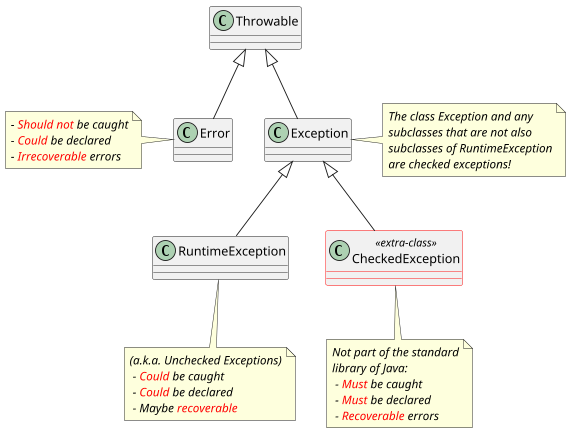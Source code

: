 @startuml

'https://plantuml.com/class-diagram

scale 0.9

skinparam class {
  BorderColor<<extra-class>> Red
}
skinparam note {
  fontStyle italic
}
skinparam groupInheritance 1

class Throwable
class Exception
class Error
class RuntimeException
class CheckedException <<extra-class>>

Throwable   <|--   Exception
Throwable   <|--   Error
Exception   <|--   RuntimeException
Exception   <|--   CheckedException

note left of Error
 - <color:red>Should not</color> be caught
 - <color:red>Could</color> be declared
 - <color:red>Irrecoverable</color> errors
end note

note right of Exception
 The class Exception and any
 subclasses that are not also
 subclasses of RuntimeException
 are checked exceptions!
end note

note bottom of RuntimeException
(a.k.a. Unchecked Exceptions)
 - <color:red>Could</color> be caught
 - <color:red>Could</color> be declared
 - Maybe <color:red>recoverable</color>
end note

note bottom of CheckedException
Not part of the standard
library of Java:
 - <color:red>Must</color> be caught
 - <color:red>Must</color> be declared
 - <color:red>Recoverable</color> errors
end note

@enduml